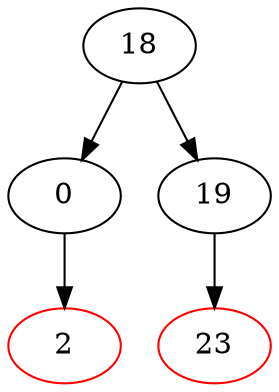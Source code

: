 digraph G { 
	18 [color=black];
	18 -> 0;
	0 [color=black];
	18 -> 19;
	19 [color=black];
	0 [color=black];
	0 -> 2;
	2 [color=red];
	19 [color=black];
	19 -> 23;
	23 [color=red];
	2 [color=red];
	23 [color=red];
}
